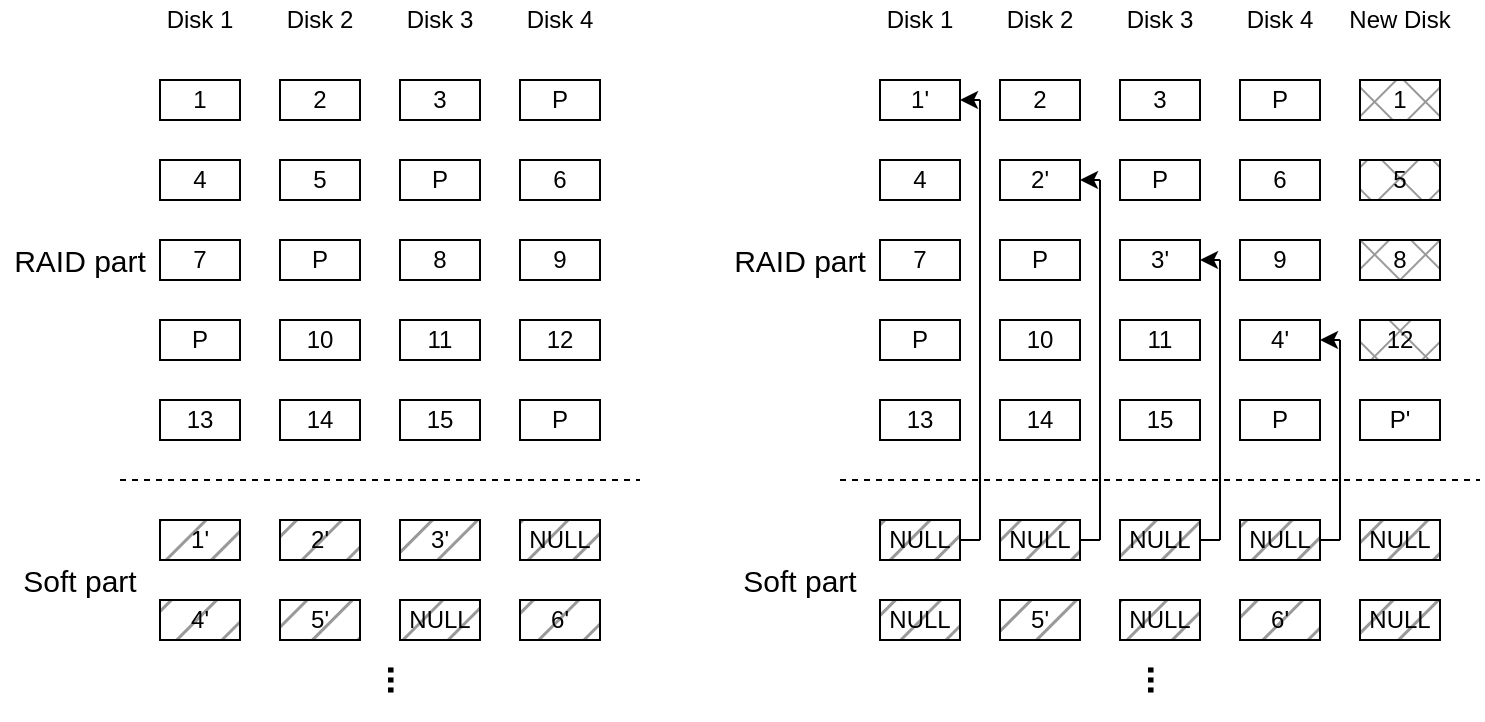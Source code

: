 <mxfile version="24.6.5" type="github">
  <diagram name="Page-1" id="asN5bpw0n0UStBhTPLTk">
    <mxGraphModel dx="1037" dy="570" grid="1" gridSize="10" guides="1" tooltips="1" connect="1" arrows="1" fold="1" page="1" pageScale="1" pageWidth="850" pageHeight="1100" math="0" shadow="0">
      <root>
        <mxCell id="0" />
        <mxCell id="1" parent="0" />
        <mxCell id="ibWpikEOWmiRaArv5uns-70" value="1" style="rounded=0;whiteSpace=wrap;html=1;fillColor=none;" vertex="1" parent="1">
          <mxGeometry x="80" y="40" width="40" height="20" as="geometry" />
        </mxCell>
        <mxCell id="ibWpikEOWmiRaArv5uns-71" value="2" style="rounded=0;whiteSpace=wrap;html=1;fillColor=none;" vertex="1" parent="1">
          <mxGeometry x="140" y="40" width="40" height="20" as="geometry" />
        </mxCell>
        <mxCell id="ibWpikEOWmiRaArv5uns-72" value="3" style="rounded=0;whiteSpace=wrap;html=1;fillColor=none;" vertex="1" parent="1">
          <mxGeometry x="200" y="40" width="40" height="20" as="geometry" />
        </mxCell>
        <mxCell id="ibWpikEOWmiRaArv5uns-73" value="P" style="rounded=0;whiteSpace=wrap;html=1;fillColor=none;" vertex="1" parent="1">
          <mxGeometry x="260" y="40" width="40" height="20" as="geometry" />
        </mxCell>
        <mxCell id="ibWpikEOWmiRaArv5uns-74" value="4" style="rounded=0;whiteSpace=wrap;html=1;fillColor=none;" vertex="1" parent="1">
          <mxGeometry x="80" y="80" width="40" height="20" as="geometry" />
        </mxCell>
        <mxCell id="ibWpikEOWmiRaArv5uns-75" value="5" style="rounded=0;whiteSpace=wrap;html=1;fillColor=none;" vertex="1" parent="1">
          <mxGeometry x="140" y="80" width="40" height="20" as="geometry" />
        </mxCell>
        <mxCell id="ibWpikEOWmiRaArv5uns-76" value="P" style="rounded=0;whiteSpace=wrap;html=1;fillColor=none;" vertex="1" parent="1">
          <mxGeometry x="200" y="80" width="40" height="20" as="geometry" />
        </mxCell>
        <mxCell id="ibWpikEOWmiRaArv5uns-77" value="6" style="rounded=0;whiteSpace=wrap;html=1;fillColor=none;" vertex="1" parent="1">
          <mxGeometry x="260" y="80" width="40" height="20" as="geometry" />
        </mxCell>
        <mxCell id="ibWpikEOWmiRaArv5uns-78" value="7" style="rounded=0;whiteSpace=wrap;html=1;fillColor=none;" vertex="1" parent="1">
          <mxGeometry x="80" y="120" width="40" height="20" as="geometry" />
        </mxCell>
        <mxCell id="ibWpikEOWmiRaArv5uns-79" value="P" style="rounded=0;whiteSpace=wrap;html=1;fillColor=none;" vertex="1" parent="1">
          <mxGeometry x="140" y="120" width="40" height="20" as="geometry" />
        </mxCell>
        <mxCell id="ibWpikEOWmiRaArv5uns-80" value="8" style="rounded=0;whiteSpace=wrap;html=1;fillColor=none;" vertex="1" parent="1">
          <mxGeometry x="200" y="120" width="40" height="20" as="geometry" />
        </mxCell>
        <mxCell id="ibWpikEOWmiRaArv5uns-81" value="9" style="rounded=0;whiteSpace=wrap;html=1;fillColor=none;" vertex="1" parent="1">
          <mxGeometry x="260" y="120" width="40" height="20" as="geometry" />
        </mxCell>
        <mxCell id="ibWpikEOWmiRaArv5uns-82" value="1&#39;" style="rounded=0;whiteSpace=wrap;html=1;fillColor=#999999;fillStyle=hatch;" vertex="1" parent="1">
          <mxGeometry x="80" y="260" width="40" height="20" as="geometry" />
        </mxCell>
        <mxCell id="ibWpikEOWmiRaArv5uns-83" value="2&#39;" style="rounded=0;whiteSpace=wrap;html=1;fillColor=#999999;fillStyle=hatch;" vertex="1" parent="1">
          <mxGeometry x="140" y="260" width="40" height="20" as="geometry" />
        </mxCell>
        <mxCell id="ibWpikEOWmiRaArv5uns-84" value="3&#39;" style="rounded=0;whiteSpace=wrap;html=1;fillColor=#999999;fillStyle=hatch;" vertex="1" parent="1">
          <mxGeometry x="200" y="260" width="40" height="20" as="geometry" />
        </mxCell>
        <mxCell id="ibWpikEOWmiRaArv5uns-85" value="NULL" style="rounded=0;whiteSpace=wrap;html=1;fillColor=#999999;fillStyle=hatch;" vertex="1" parent="1">
          <mxGeometry x="260" y="260" width="40" height="20" as="geometry" />
        </mxCell>
        <mxCell id="ibWpikEOWmiRaArv5uns-86" value="&lt;b&gt;&lt;font style=&quot;font-size: 18px;&quot;&gt;...&lt;/font&gt;&lt;/b&gt;" style="rounded=0;whiteSpace=wrap;html=1;rotation=90;fillColor=none;strokeColor=none;" vertex="1" parent="1">
          <mxGeometry x="180" y="330" width="40" height="20" as="geometry" />
        </mxCell>
        <mxCell id="ibWpikEOWmiRaArv5uns-87" value="5&#39;" style="rounded=0;whiteSpace=wrap;html=1;fillColor=#999999;fillStyle=hatch;" vertex="1" parent="1">
          <mxGeometry x="140" y="300" width="40" height="20" as="geometry" />
        </mxCell>
        <mxCell id="ibWpikEOWmiRaArv5uns-88" value="NULL" style="rounded=0;whiteSpace=wrap;html=1;fillColor=#999999;fillStyle=hatch;" vertex="1" parent="1">
          <mxGeometry x="200" y="300" width="40" height="20" as="geometry" />
        </mxCell>
        <mxCell id="ibWpikEOWmiRaArv5uns-89" value="6&#39;" style="rounded=0;whiteSpace=wrap;html=1;fillColor=#999999;fillStyle=hatch;" vertex="1" parent="1">
          <mxGeometry x="260" y="300" width="40" height="20" as="geometry" />
        </mxCell>
        <mxCell id="ibWpikEOWmiRaArv5uns-90" value="4&#39;" style="rounded=0;whiteSpace=wrap;html=1;fillColor=#999999;fillStyle=hatch;" vertex="1" parent="1">
          <mxGeometry x="80" y="300" width="40" height="20" as="geometry" />
        </mxCell>
        <mxCell id="ibWpikEOWmiRaArv5uns-121" value="" style="endArrow=none;dashed=1;html=1;rounded=0;" edge="1" parent="1">
          <mxGeometry width="50" height="50" relative="1" as="geometry">
            <mxPoint x="60" y="240" as="sourcePoint" />
            <mxPoint x="320" y="240" as="targetPoint" />
          </mxGeometry>
        </mxCell>
        <mxCell id="ibWpikEOWmiRaArv5uns-122" value="RAID part" style="rounded=0;whiteSpace=wrap;html=1;fontSize=15;fillColor=none;strokeColor=none;" vertex="1" parent="1">
          <mxGeometry y="110" width="80" height="40" as="geometry" />
        </mxCell>
        <mxCell id="ibWpikEOWmiRaArv5uns-123" value="Soft part" style="rounded=0;whiteSpace=wrap;html=1;fontSize=15;fillColor=none;strokeColor=none;" vertex="1" parent="1">
          <mxGeometry y="270" width="80" height="40" as="geometry" />
        </mxCell>
        <mxCell id="ibWpikEOWmiRaArv5uns-128" value="Disk 1" style="rounded=0;whiteSpace=wrap;html=1;fillColor=none;strokeColor=none;" vertex="1" parent="1">
          <mxGeometry x="80" width="40" height="20" as="geometry" />
        </mxCell>
        <mxCell id="ibWpikEOWmiRaArv5uns-129" value="Disk 2" style="rounded=0;whiteSpace=wrap;html=1;fillColor=none;strokeColor=none;" vertex="1" parent="1">
          <mxGeometry x="140" width="40" height="20" as="geometry" />
        </mxCell>
        <mxCell id="ibWpikEOWmiRaArv5uns-130" value="Disk 3" style="rounded=0;whiteSpace=wrap;html=1;fillColor=none;strokeColor=none;" vertex="1" parent="1">
          <mxGeometry x="200" width="40" height="20" as="geometry" />
        </mxCell>
        <mxCell id="ibWpikEOWmiRaArv5uns-131" value="Disk 4" style="rounded=0;whiteSpace=wrap;html=1;fillColor=none;strokeColor=none;" vertex="1" parent="1">
          <mxGeometry x="260" width="40" height="20" as="geometry" />
        </mxCell>
        <mxCell id="ibWpikEOWmiRaArv5uns-136" value="P" style="rounded=0;whiteSpace=wrap;html=1;fillColor=none;" vertex="1" parent="1">
          <mxGeometry x="80" y="160" width="40" height="20" as="geometry" />
        </mxCell>
        <mxCell id="ibWpikEOWmiRaArv5uns-137" value="10" style="rounded=0;whiteSpace=wrap;html=1;fillColor=none;" vertex="1" parent="1">
          <mxGeometry x="140" y="160" width="40" height="20" as="geometry" />
        </mxCell>
        <mxCell id="ibWpikEOWmiRaArv5uns-138" value="11" style="rounded=0;whiteSpace=wrap;html=1;fillColor=none;" vertex="1" parent="1">
          <mxGeometry x="200" y="160" width="40" height="20" as="geometry" />
        </mxCell>
        <mxCell id="ibWpikEOWmiRaArv5uns-139" value="12" style="rounded=0;whiteSpace=wrap;html=1;fillColor=none;" vertex="1" parent="1">
          <mxGeometry x="260" y="160" width="40" height="20" as="geometry" />
        </mxCell>
        <mxCell id="ibWpikEOWmiRaArv5uns-148" value="1" style="rounded=0;whiteSpace=wrap;html=1;fillColor=#999999;fillStyle=cross-hatch;" vertex="1" parent="1">
          <mxGeometry x="680" y="40" width="40" height="20" as="geometry" />
        </mxCell>
        <mxCell id="ibWpikEOWmiRaArv5uns-149" value="2" style="rounded=0;whiteSpace=wrap;html=1;fillColor=none;" vertex="1" parent="1">
          <mxGeometry x="500" y="40" width="40" height="20" as="geometry" />
        </mxCell>
        <mxCell id="ibWpikEOWmiRaArv5uns-150" value="3" style="rounded=0;whiteSpace=wrap;html=1;fillColor=none;" vertex="1" parent="1">
          <mxGeometry x="560" y="40" width="40" height="20" as="geometry" />
        </mxCell>
        <mxCell id="ibWpikEOWmiRaArv5uns-151" value="P" style="rounded=0;whiteSpace=wrap;html=1;fillColor=none;" vertex="1" parent="1">
          <mxGeometry x="620" y="40" width="40" height="20" as="geometry" />
        </mxCell>
        <mxCell id="ibWpikEOWmiRaArv5uns-152" value="4" style="rounded=0;whiteSpace=wrap;html=1;fillColor=none;" vertex="1" parent="1">
          <mxGeometry x="440" y="80" width="40" height="20" as="geometry" />
        </mxCell>
        <mxCell id="ibWpikEOWmiRaArv5uns-153" value="5" style="rounded=0;whiteSpace=wrap;html=1;fillColor=#999999;fillStyle=cross-hatch;" vertex="1" parent="1">
          <mxGeometry x="680" y="80" width="40" height="20" as="geometry" />
        </mxCell>
        <mxCell id="ibWpikEOWmiRaArv5uns-154" value="P" style="rounded=0;whiteSpace=wrap;html=1;fillColor=none;" vertex="1" parent="1">
          <mxGeometry x="560" y="80" width="40" height="20" as="geometry" />
        </mxCell>
        <mxCell id="ibWpikEOWmiRaArv5uns-155" value="6" style="rounded=0;whiteSpace=wrap;html=1;fillColor=none;" vertex="1" parent="1">
          <mxGeometry x="620" y="80" width="40" height="20" as="geometry" />
        </mxCell>
        <mxCell id="ibWpikEOWmiRaArv5uns-156" value="7" style="rounded=0;whiteSpace=wrap;html=1;fillColor=none;" vertex="1" parent="1">
          <mxGeometry x="440" y="120" width="40" height="20" as="geometry" />
        </mxCell>
        <mxCell id="ibWpikEOWmiRaArv5uns-157" value="P" style="rounded=0;whiteSpace=wrap;html=1;fillColor=none;" vertex="1" parent="1">
          <mxGeometry x="500" y="120" width="40" height="20" as="geometry" />
        </mxCell>
        <mxCell id="ibWpikEOWmiRaArv5uns-158" value="8" style="rounded=0;whiteSpace=wrap;html=1;fillColor=#999999;fillStyle=cross-hatch;" vertex="1" parent="1">
          <mxGeometry x="680" y="120" width="40" height="20" as="geometry" />
        </mxCell>
        <mxCell id="ibWpikEOWmiRaArv5uns-159" value="9" style="rounded=0;whiteSpace=wrap;html=1;fillColor=none;" vertex="1" parent="1">
          <mxGeometry x="620" y="120" width="40" height="20" as="geometry" />
        </mxCell>
        <mxCell id="ibWpikEOWmiRaArv5uns-163" value="NULL" style="rounded=0;whiteSpace=wrap;html=1;fillColor=#999999;fillStyle=hatch;" vertex="1" parent="1">
          <mxGeometry x="620" y="260" width="40" height="20" as="geometry" />
        </mxCell>
        <mxCell id="ibWpikEOWmiRaArv5uns-164" value="&lt;b&gt;&lt;font style=&quot;font-size: 18px;&quot;&gt;...&lt;/font&gt;&lt;/b&gt;" style="rounded=0;whiteSpace=wrap;html=1;rotation=90;fillColor=none;strokeColor=none;" vertex="1" parent="1">
          <mxGeometry x="560" y="335" width="40" height="10" as="geometry" />
        </mxCell>
        <mxCell id="ibWpikEOWmiRaArv5uns-165" value="5&#39;" style="rounded=0;whiteSpace=wrap;html=1;fillColor=#999999;fillStyle=hatch;" vertex="1" parent="1">
          <mxGeometry x="500" y="300" width="40" height="20" as="geometry" />
        </mxCell>
        <mxCell id="ibWpikEOWmiRaArv5uns-166" value="NULL" style="rounded=0;whiteSpace=wrap;html=1;fillColor=#999999;fillStyle=hatch;" vertex="1" parent="1">
          <mxGeometry x="560" y="300" width="40" height="20" as="geometry" />
        </mxCell>
        <mxCell id="ibWpikEOWmiRaArv5uns-167" value="6&#39;" style="rounded=0;whiteSpace=wrap;html=1;fillColor=#999999;fillStyle=hatch;" vertex="1" parent="1">
          <mxGeometry x="620" y="300" width="40" height="20" as="geometry" />
        </mxCell>
        <mxCell id="ibWpikEOWmiRaArv5uns-169" value="" style="endArrow=none;dashed=1;html=1;rounded=0;" edge="1" parent="1">
          <mxGeometry width="50" height="50" relative="1" as="geometry">
            <mxPoint x="420" y="240" as="sourcePoint" />
            <mxPoint x="740" y="240" as="targetPoint" />
          </mxGeometry>
        </mxCell>
        <mxCell id="ibWpikEOWmiRaArv5uns-170" value="RAID part" style="rounded=0;whiteSpace=wrap;html=1;fontSize=15;fillColor=none;strokeColor=none;" vertex="1" parent="1">
          <mxGeometry x="360" y="110" width="80" height="40" as="geometry" />
        </mxCell>
        <mxCell id="ibWpikEOWmiRaArv5uns-171" value="Soft part" style="rounded=0;whiteSpace=wrap;html=1;fontSize=15;fillColor=none;strokeColor=none;" vertex="1" parent="1">
          <mxGeometry x="360" y="270" width="80" height="40" as="geometry" />
        </mxCell>
        <mxCell id="ibWpikEOWmiRaArv5uns-172" value="Disk 1" style="rounded=0;whiteSpace=wrap;html=1;fillColor=none;strokeColor=none;" vertex="1" parent="1">
          <mxGeometry x="440" width="40" height="20" as="geometry" />
        </mxCell>
        <mxCell id="ibWpikEOWmiRaArv5uns-173" value="Disk 2" style="rounded=0;whiteSpace=wrap;html=1;fillColor=none;strokeColor=none;" vertex="1" parent="1">
          <mxGeometry x="500" width="40" height="20" as="geometry" />
        </mxCell>
        <mxCell id="ibWpikEOWmiRaArv5uns-174" value="Disk 3" style="rounded=0;whiteSpace=wrap;html=1;fillColor=none;strokeColor=none;" vertex="1" parent="1">
          <mxGeometry x="560" width="40" height="20" as="geometry" />
        </mxCell>
        <mxCell id="ibWpikEOWmiRaArv5uns-175" value="Disk 4" style="rounded=0;whiteSpace=wrap;html=1;fillColor=none;strokeColor=none;" vertex="1" parent="1">
          <mxGeometry x="620" width="40" height="20" as="geometry" />
        </mxCell>
        <mxCell id="ibWpikEOWmiRaArv5uns-176" value="P" style="rounded=0;whiteSpace=wrap;html=1;fillColor=none;" vertex="1" parent="1">
          <mxGeometry x="440" y="160" width="40" height="20" as="geometry" />
        </mxCell>
        <mxCell id="ibWpikEOWmiRaArv5uns-177" value="10" style="rounded=0;whiteSpace=wrap;html=1;fillColor=none;" vertex="1" parent="1">
          <mxGeometry x="500" y="160" width="40" height="20" as="geometry" />
        </mxCell>
        <mxCell id="ibWpikEOWmiRaArv5uns-178" value="11" style="rounded=0;whiteSpace=wrap;html=1;fillColor=none;" vertex="1" parent="1">
          <mxGeometry x="560" y="160" width="40" height="20" as="geometry" />
        </mxCell>
        <mxCell id="ibWpikEOWmiRaArv5uns-179" value="12" style="rounded=0;whiteSpace=wrap;html=1;fillColor=#999999;fillStyle=cross-hatch;" vertex="1" parent="1">
          <mxGeometry x="680" y="160" width="40" height="20" as="geometry" />
        </mxCell>
        <mxCell id="ibWpikEOWmiRaArv5uns-188" value="New Disk" style="rounded=0;whiteSpace=wrap;html=1;fillColor=none;strokeColor=none;" vertex="1" parent="1">
          <mxGeometry x="670" width="60" height="20" as="geometry" />
        </mxCell>
        <mxCell id="ibWpikEOWmiRaArv5uns-192" value="NULL" style="rounded=0;whiteSpace=wrap;html=1;fillColor=#999999;fillStyle=hatch;" vertex="1" parent="1">
          <mxGeometry x="680" y="260" width="40" height="20" as="geometry" />
        </mxCell>
        <mxCell id="ibWpikEOWmiRaArv5uns-197" value="13" style="rounded=0;whiteSpace=wrap;html=1;fillColor=none;" vertex="1" parent="1">
          <mxGeometry x="80" y="200" width="40" height="20" as="geometry" />
        </mxCell>
        <mxCell id="ibWpikEOWmiRaArv5uns-198" value="14" style="rounded=0;whiteSpace=wrap;html=1;fillColor=none;" vertex="1" parent="1">
          <mxGeometry x="140" y="200" width="40" height="20" as="geometry" />
        </mxCell>
        <mxCell id="ibWpikEOWmiRaArv5uns-199" value="15" style="rounded=0;whiteSpace=wrap;html=1;fillColor=none;" vertex="1" parent="1">
          <mxGeometry x="200" y="200" width="40" height="20" as="geometry" />
        </mxCell>
        <mxCell id="ibWpikEOWmiRaArv5uns-200" value="P" style="rounded=0;whiteSpace=wrap;html=1;fillColor=none;" vertex="1" parent="1">
          <mxGeometry x="260" y="200" width="40" height="20" as="geometry" />
        </mxCell>
        <mxCell id="ibWpikEOWmiRaArv5uns-201" value="13" style="rounded=0;whiteSpace=wrap;html=1;fillColor=none;" vertex="1" parent="1">
          <mxGeometry x="440" y="200" width="40" height="20" as="geometry" />
        </mxCell>
        <mxCell id="ibWpikEOWmiRaArv5uns-202" value="14" style="rounded=0;whiteSpace=wrap;html=1;fillColor=none;" vertex="1" parent="1">
          <mxGeometry x="500" y="200" width="40" height="20" as="geometry" />
        </mxCell>
        <mxCell id="ibWpikEOWmiRaArv5uns-203" value="15" style="rounded=0;whiteSpace=wrap;html=1;fillColor=none;" vertex="1" parent="1">
          <mxGeometry x="560" y="200" width="40" height="20" as="geometry" />
        </mxCell>
        <mxCell id="ibWpikEOWmiRaArv5uns-204" value="P" style="rounded=0;whiteSpace=wrap;html=1;fillColor=none;" vertex="1" parent="1">
          <mxGeometry x="620" y="200" width="40" height="20" as="geometry" />
        </mxCell>
        <mxCell id="ibWpikEOWmiRaArv5uns-205" value="1&#39;" style="rounded=0;whiteSpace=wrap;html=1;fillColor=none;fillStyle=hatch;" vertex="1" parent="1">
          <mxGeometry x="440" y="40" width="40" height="20" as="geometry" />
        </mxCell>
        <mxCell id="ibWpikEOWmiRaArv5uns-206" value="2&#39;" style="rounded=0;whiteSpace=wrap;html=1;fillColor=none;fillStyle=hatch;" vertex="1" parent="1">
          <mxGeometry x="500" y="80" width="40" height="20" as="geometry" />
        </mxCell>
        <mxCell id="ibWpikEOWmiRaArv5uns-207" value="3&#39;" style="rounded=0;whiteSpace=wrap;html=1;fillColor=none;fillStyle=hatch;" vertex="1" parent="1">
          <mxGeometry x="560" y="120" width="40" height="20" as="geometry" />
        </mxCell>
        <mxCell id="ibWpikEOWmiRaArv5uns-208" value="4&#39;" style="rounded=0;whiteSpace=wrap;html=1;fillColor=none;fillStyle=hatch;" vertex="1" parent="1">
          <mxGeometry x="620" y="160" width="40" height="20" as="geometry" />
        </mxCell>
        <mxCell id="ibWpikEOWmiRaArv5uns-209" value="P&#39;" style="rounded=0;whiteSpace=wrap;html=1;fillColor=none;fillStyle=hatch;" vertex="1" parent="1">
          <mxGeometry x="680" y="200" width="40" height="20" as="geometry" />
        </mxCell>
        <mxCell id="ibWpikEOWmiRaArv5uns-210" value="NULL" style="rounded=0;whiteSpace=wrap;html=1;fillColor=#999999;fillStyle=hatch;" vertex="1" parent="1">
          <mxGeometry x="680" y="300" width="40" height="20" as="geometry" />
        </mxCell>
        <mxCell id="ibWpikEOWmiRaArv5uns-213" value="NULL" style="rounded=0;whiteSpace=wrap;html=1;fillColor=#999999;fillStyle=hatch;" vertex="1" parent="1">
          <mxGeometry x="440" y="260" width="40" height="20" as="geometry" />
        </mxCell>
        <mxCell id="ibWpikEOWmiRaArv5uns-214" value="NULL" style="rounded=0;whiteSpace=wrap;html=1;fillColor=#999999;fillStyle=hatch;" vertex="1" parent="1">
          <mxGeometry x="500" y="260" width="40" height="20" as="geometry" />
        </mxCell>
        <mxCell id="ibWpikEOWmiRaArv5uns-215" value="NULL" style="rounded=0;whiteSpace=wrap;html=1;fillColor=#999999;fillStyle=hatch;" vertex="1" parent="1">
          <mxGeometry x="560" y="260" width="40" height="20" as="geometry" />
        </mxCell>
        <mxCell id="ibWpikEOWmiRaArv5uns-216" value="NULL" style="rounded=0;whiteSpace=wrap;html=1;fillColor=#999999;fillStyle=hatch;" vertex="1" parent="1">
          <mxGeometry x="440" y="300" width="40" height="20" as="geometry" />
        </mxCell>
        <mxCell id="ibWpikEOWmiRaArv5uns-219" value="" style="endArrow=none;html=1;rounded=0;" edge="1" parent="1">
          <mxGeometry width="50" height="50" relative="1" as="geometry">
            <mxPoint x="490" y="270" as="sourcePoint" />
            <mxPoint x="490" y="50" as="targetPoint" />
          </mxGeometry>
        </mxCell>
        <mxCell id="ibWpikEOWmiRaArv5uns-222" value="" style="endArrow=none;html=1;rounded=0;exitX=1;exitY=0.5;exitDx=0;exitDy=0;" edge="1" parent="1" source="ibWpikEOWmiRaArv5uns-213">
          <mxGeometry width="50" height="50" relative="1" as="geometry">
            <mxPoint x="420" y="230" as="sourcePoint" />
            <mxPoint x="490" y="270" as="targetPoint" />
          </mxGeometry>
        </mxCell>
        <mxCell id="ibWpikEOWmiRaArv5uns-223" value="" style="endArrow=classic;html=1;rounded=0;entryX=1;entryY=0.5;entryDx=0;entryDy=0;" edge="1" parent="1" target="ibWpikEOWmiRaArv5uns-205">
          <mxGeometry width="50" height="50" relative="1" as="geometry">
            <mxPoint x="490" y="50" as="sourcePoint" />
            <mxPoint x="470" y="180" as="targetPoint" />
          </mxGeometry>
        </mxCell>
        <mxCell id="ibWpikEOWmiRaArv5uns-224" value="" style="endArrow=none;html=1;rounded=0;" edge="1" parent="1">
          <mxGeometry width="50" height="50" relative="1" as="geometry">
            <mxPoint x="550" y="270" as="sourcePoint" />
            <mxPoint x="550" y="90" as="targetPoint" />
          </mxGeometry>
        </mxCell>
        <mxCell id="ibWpikEOWmiRaArv5uns-225" value="" style="endArrow=none;html=1;rounded=0;exitX=1;exitY=0.5;exitDx=0;exitDy=0;" edge="1" parent="1" source="ibWpikEOWmiRaArv5uns-214">
          <mxGeometry width="50" height="50" relative="1" as="geometry">
            <mxPoint x="420" y="230" as="sourcePoint" />
            <mxPoint x="550" y="270" as="targetPoint" />
          </mxGeometry>
        </mxCell>
        <mxCell id="ibWpikEOWmiRaArv5uns-226" value="" style="endArrow=classic;html=1;rounded=0;entryX=1;entryY=0.5;entryDx=0;entryDy=0;" edge="1" parent="1" target="ibWpikEOWmiRaArv5uns-206">
          <mxGeometry width="50" height="50" relative="1" as="geometry">
            <mxPoint x="550" y="90" as="sourcePoint" />
            <mxPoint x="470" y="180" as="targetPoint" />
          </mxGeometry>
        </mxCell>
        <mxCell id="ibWpikEOWmiRaArv5uns-227" value="" style="endArrow=none;html=1;rounded=0;" edge="1" parent="1">
          <mxGeometry width="50" height="50" relative="1" as="geometry">
            <mxPoint x="610" y="270" as="sourcePoint" />
            <mxPoint x="610" y="130" as="targetPoint" />
          </mxGeometry>
        </mxCell>
        <mxCell id="ibWpikEOWmiRaArv5uns-228" value="" style="endArrow=classic;html=1;rounded=0;entryX=1;entryY=0.5;entryDx=0;entryDy=0;" edge="1" parent="1" target="ibWpikEOWmiRaArv5uns-207">
          <mxGeometry width="50" height="50" relative="1" as="geometry">
            <mxPoint x="610" y="130" as="sourcePoint" />
            <mxPoint x="470" y="180" as="targetPoint" />
          </mxGeometry>
        </mxCell>
        <mxCell id="ibWpikEOWmiRaArv5uns-229" value="" style="endArrow=none;html=1;rounded=0;entryX=1;entryY=0.5;entryDx=0;entryDy=0;" edge="1" parent="1" target="ibWpikEOWmiRaArv5uns-215">
          <mxGeometry width="50" height="50" relative="1" as="geometry">
            <mxPoint x="610" y="270" as="sourcePoint" />
            <mxPoint x="470" y="180" as="targetPoint" />
          </mxGeometry>
        </mxCell>
        <mxCell id="ibWpikEOWmiRaArv5uns-230" value="" style="endArrow=none;html=1;rounded=0;" edge="1" parent="1">
          <mxGeometry width="50" height="50" relative="1" as="geometry">
            <mxPoint x="670" y="270" as="sourcePoint" />
            <mxPoint x="670" y="170" as="targetPoint" />
          </mxGeometry>
        </mxCell>
        <mxCell id="ibWpikEOWmiRaArv5uns-231" value="" style="endArrow=none;html=1;rounded=0;exitX=1;exitY=0.5;exitDx=0;exitDy=0;" edge="1" parent="1" source="ibWpikEOWmiRaArv5uns-163">
          <mxGeometry width="50" height="50" relative="1" as="geometry">
            <mxPoint x="420" y="230" as="sourcePoint" />
            <mxPoint x="670" y="270" as="targetPoint" />
          </mxGeometry>
        </mxCell>
        <mxCell id="ibWpikEOWmiRaArv5uns-232" value="" style="endArrow=classic;html=1;rounded=0;" edge="1" parent="1">
          <mxGeometry width="50" height="50" relative="1" as="geometry">
            <mxPoint x="670" y="170" as="sourcePoint" />
            <mxPoint x="660" y="170" as="targetPoint" />
          </mxGeometry>
        </mxCell>
      </root>
    </mxGraphModel>
  </diagram>
</mxfile>
